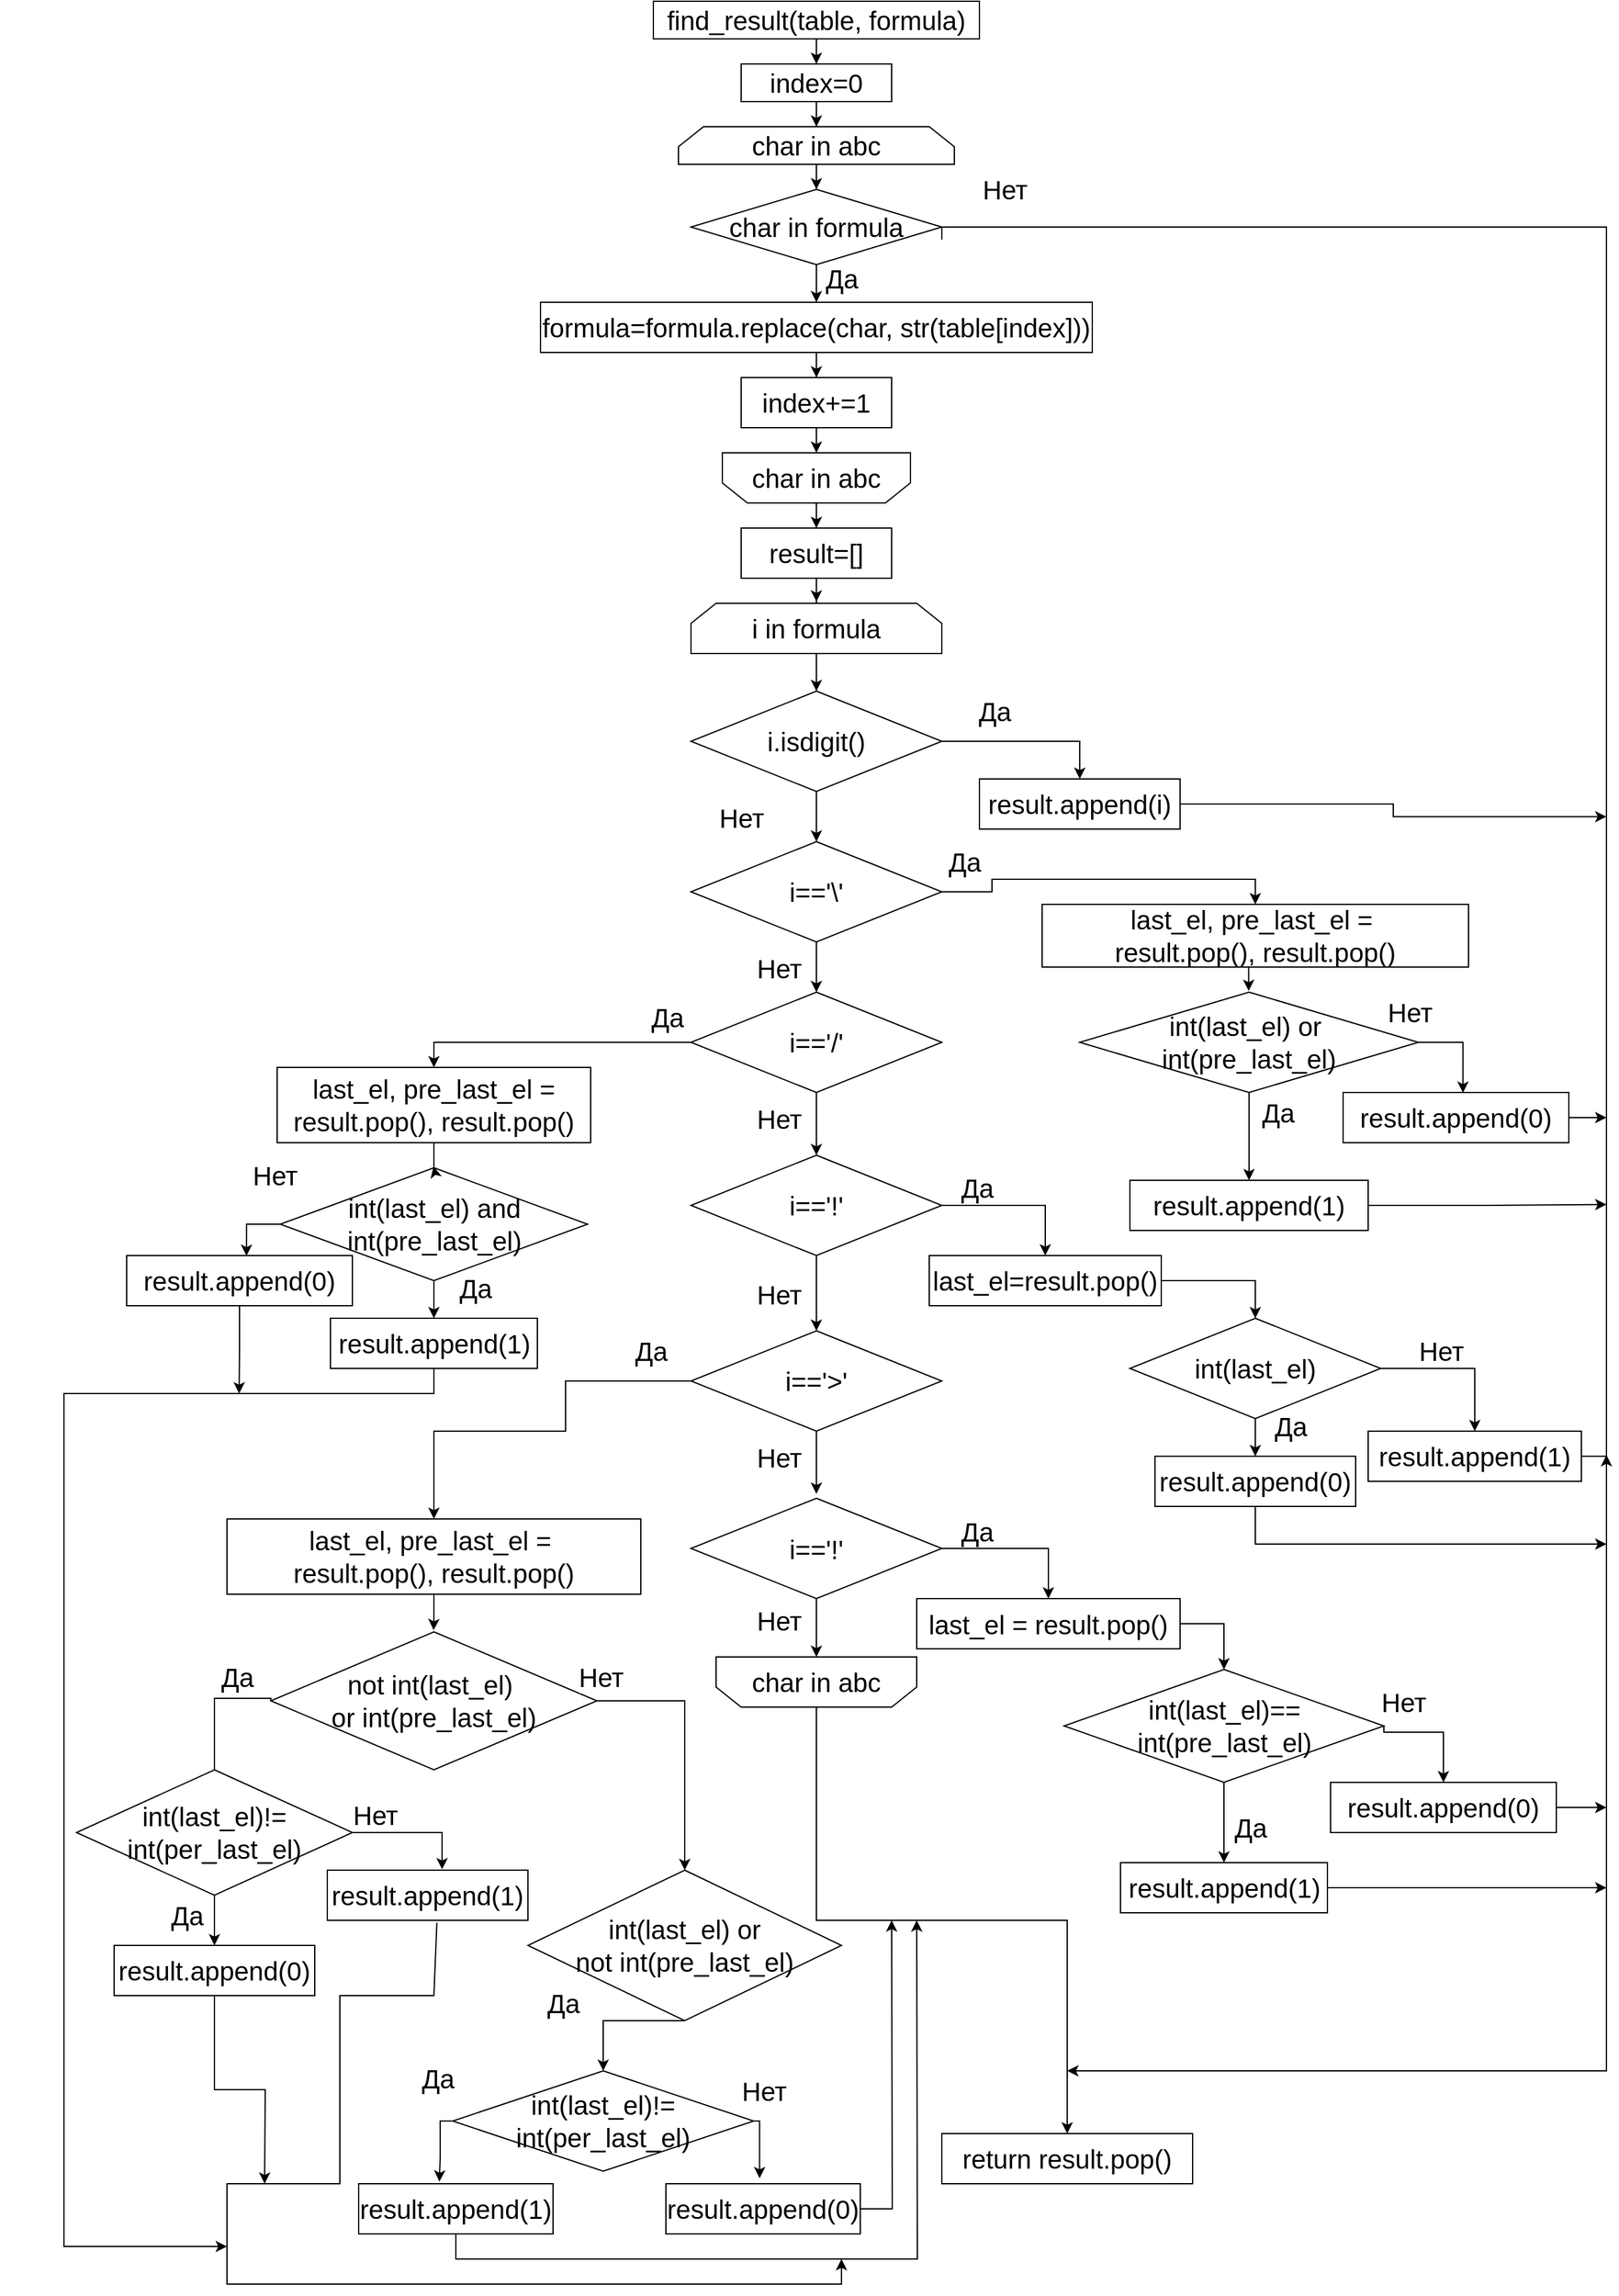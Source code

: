 <mxfile version="24.4.15" type="device">
  <diagram name="Страница — 1" id="IHvz0vg5KtdAqq2xhLmN">
    <mxGraphModel dx="3452" dy="1305" grid="1" gridSize="10" guides="1" tooltips="1" connect="1" arrows="1" fold="1" page="1" pageScale="1" pageWidth="827" pageHeight="1169" math="0" shadow="0">
      <root>
        <mxCell id="0" />
        <mxCell id="1" parent="0" />
        <mxCell id="oVpyAD0XiG42DvS6OzWu-2" style="edgeStyle=orthogonalEdgeStyle;rounded=0;orthogonalLoop=1;jettySize=auto;html=1;fontSize=21;" parent="1" source="oVpyAD0XiG42DvS6OzWu-1" target="oVpyAD0XiG42DvS6OzWu-3" edge="1">
          <mxGeometry relative="1" as="geometry">
            <mxPoint x="420" y="120" as="targetPoint" />
          </mxGeometry>
        </mxCell>
        <mxCell id="oVpyAD0XiG42DvS6OzWu-1" value="&lt;font style=&quot;font-size: 21px;&quot;&gt;find_result(table, formula)&lt;/font&gt;" style="rounded=1;whiteSpace=wrap;html=1;arcSize=0;strokeWidth=1;fontSize=21;" parent="1" vertex="1">
          <mxGeometry x="290" y="90" width="260" height="30" as="geometry" />
        </mxCell>
        <mxCell id="oVpyAD0XiG42DvS6OzWu-5" style="edgeStyle=orthogonalEdgeStyle;rounded=0;orthogonalLoop=1;jettySize=auto;html=1;entryX=0.5;entryY=0;entryDx=0;entryDy=0;fontSize=21;" parent="1" source="oVpyAD0XiG42DvS6OzWu-3" target="oVpyAD0XiG42DvS6OzWu-4" edge="1">
          <mxGeometry relative="1" as="geometry" />
        </mxCell>
        <mxCell id="oVpyAD0XiG42DvS6OzWu-3" value="index=0" style="rounded=0;whiteSpace=wrap;html=1;fontSize=21;" parent="1" vertex="1">
          <mxGeometry x="360" y="140" width="120" height="30" as="geometry" />
        </mxCell>
        <mxCell id="oVpyAD0XiG42DvS6OzWu-7" style="edgeStyle=orthogonalEdgeStyle;rounded=0;orthogonalLoop=1;jettySize=auto;html=1;entryX=0.5;entryY=0;entryDx=0;entryDy=0;fontSize=21;" parent="1" source="oVpyAD0XiG42DvS6OzWu-4" target="oVpyAD0XiG42DvS6OzWu-6" edge="1">
          <mxGeometry relative="1" as="geometry" />
        </mxCell>
        <mxCell id="oVpyAD0XiG42DvS6OzWu-4" value="&lt;font style=&quot;font-size: 21px;&quot;&gt;char in abc&lt;/font&gt;" style="shape=loopLimit;whiteSpace=wrap;html=1;fontFamily=Helvetica;fontSize=21;fontColor=default;labelBackgroundColor=default;" parent="1" vertex="1">
          <mxGeometry x="310" y="190" width="220" height="30" as="geometry" />
        </mxCell>
        <mxCell id="oVpyAD0XiG42DvS6OzWu-8" style="edgeStyle=orthogonalEdgeStyle;rounded=0;orthogonalLoop=1;jettySize=auto;html=1;entryX=0.5;entryY=0;entryDx=0;entryDy=0;fontSize=21;" parent="1" source="oVpyAD0XiG42DvS6OzWu-6" target="oVpyAD0XiG42DvS6OzWu-10" edge="1">
          <mxGeometry relative="1" as="geometry">
            <mxPoint x="420" y="320" as="targetPoint" />
          </mxGeometry>
        </mxCell>
        <mxCell id="oVpyAD0XiG42DvS6OzWu-9" value="&lt;font style=&quot;font-size: 21px;&quot;&gt;Да&lt;/font&gt;" style="edgeLabel;html=1;align=center;verticalAlign=middle;resizable=0;points=[];fontSize=21;" parent="oVpyAD0XiG42DvS6OzWu-8" connectable="0" vertex="1">
          <mxGeometry x="0.062" relative="1" as="geometry">
            <mxPoint x="20" y="-3" as="offset" />
          </mxGeometry>
        </mxCell>
        <mxCell id="_VKDCY9pfrku0LkIndA5-17" value="&lt;font style=&quot;font-size: 21px;&quot;&gt;Нет&lt;/font&gt;" style="edgeLabel;html=1;align=center;verticalAlign=middle;resizable=0;points=[];fontSize=21;" parent="oVpyAD0XiG42DvS6OzWu-8" connectable="0" vertex="1">
          <mxGeometry x="0.062" relative="1" as="geometry">
            <mxPoint x="150" y="-74" as="offset" />
          </mxGeometry>
        </mxCell>
        <mxCell id="_VKDCY9pfrku0LkIndA5-15" style="edgeStyle=orthogonalEdgeStyle;rounded=0;orthogonalLoop=1;jettySize=auto;html=1;exitX=1;exitY=0.5;exitDx=0;exitDy=0;fontSize=21;" parent="1" edge="1">
          <mxGeometry relative="1" as="geometry">
            <mxPoint x="620" y="1740" as="targetPoint" />
            <Array as="points">
              <mxPoint x="520" y="270" />
              <mxPoint x="1050" y="270" />
              <mxPoint x="1050" y="1740" />
            </Array>
            <mxPoint x="520.0" y="280" as="sourcePoint" />
          </mxGeometry>
        </mxCell>
        <mxCell id="oVpyAD0XiG42DvS6OzWu-6" value="char in formula" style="rhombus;whiteSpace=wrap;html=1;fontSize=21;" parent="1" vertex="1">
          <mxGeometry x="320" y="240" width="200" height="60" as="geometry" />
        </mxCell>
        <mxCell id="oVpyAD0XiG42DvS6OzWu-12" style="edgeStyle=orthogonalEdgeStyle;rounded=0;orthogonalLoop=1;jettySize=auto;html=1;entryX=0.5;entryY=0;entryDx=0;entryDy=0;fontSize=21;" parent="1" source="oVpyAD0XiG42DvS6OzWu-10" target="oVpyAD0XiG42DvS6OzWu-11" edge="1">
          <mxGeometry relative="1" as="geometry" />
        </mxCell>
        <mxCell id="oVpyAD0XiG42DvS6OzWu-10" value="formula=formula.replace(char, str(table[index]))" style="rounded=0;whiteSpace=wrap;html=1;fontSize=21;" parent="1" vertex="1">
          <mxGeometry x="200" y="330" width="440" height="40" as="geometry" />
        </mxCell>
        <mxCell id="_VKDCY9pfrku0LkIndA5-1" style="edgeStyle=orthogonalEdgeStyle;rounded=0;orthogonalLoop=1;jettySize=auto;html=1;exitX=0.5;exitY=1;exitDx=0;exitDy=0;entryX=0.5;entryY=1;entryDx=0;entryDy=0;fontSize=21;" parent="1" source="oVpyAD0XiG42DvS6OzWu-11" target="oVpyAD0XiG42DvS6OzWu-14" edge="1">
          <mxGeometry relative="1" as="geometry" />
        </mxCell>
        <mxCell id="oVpyAD0XiG42DvS6OzWu-11" value="index+=1" style="rounded=0;whiteSpace=wrap;html=1;fontSize=21;" parent="1" vertex="1">
          <mxGeometry x="360" y="390" width="120" height="40" as="geometry" />
        </mxCell>
        <mxCell id="oVpyAD0XiG42DvS6OzWu-16" style="edgeStyle=orthogonalEdgeStyle;rounded=0;orthogonalLoop=1;jettySize=auto;html=1;entryX=0.5;entryY=0;entryDx=0;entryDy=0;fontSize=21;" parent="1" source="oVpyAD0XiG42DvS6OzWu-14" target="oVpyAD0XiG42DvS6OzWu-15" edge="1">
          <mxGeometry relative="1" as="geometry" />
        </mxCell>
        <mxCell id="oVpyAD0XiG42DvS6OzWu-14" value="char in abc" style="shape=loopLimit;whiteSpace=wrap;html=1;fontFamily=Helvetica;fontSize=21;fontColor=default;labelBackgroundColor=default;direction=west;" parent="1" vertex="1">
          <mxGeometry x="345" y="450" width="150" height="40" as="geometry" />
        </mxCell>
        <mxCell id="oVpyAD0XiG42DvS6OzWu-15" value="result=[]" style="rounded=0;whiteSpace=wrap;html=1;fontSize=21;" parent="1" vertex="1">
          <mxGeometry x="360" y="510" width="120" height="40" as="geometry" />
        </mxCell>
        <mxCell id="oVpyAD0XiG42DvS6OzWu-21" style="edgeStyle=orthogonalEdgeStyle;rounded=0;orthogonalLoop=1;jettySize=auto;html=1;entryX=0.5;entryY=0;entryDx=0;entryDy=0;fontSize=21;" parent="1" source="oVpyAD0XiG42DvS6OzWu-17" target="oVpyAD0XiG42DvS6OzWu-20" edge="1">
          <mxGeometry relative="1" as="geometry" />
        </mxCell>
        <mxCell id="oVpyAD0XiG42DvS6OzWu-17" value="&lt;font style=&quot;font-size: 21px;&quot;&gt;i in formula&lt;/font&gt;" style="shape=loopLimit;whiteSpace=wrap;html=1;fontFamily=Helvetica;fontSize=21;fontColor=default;labelBackgroundColor=default;" parent="1" vertex="1">
          <mxGeometry x="320" y="570" width="200" height="40" as="geometry" />
        </mxCell>
        <mxCell id="oVpyAD0XiG42DvS6OzWu-19" style="edgeStyle=orthogonalEdgeStyle;rounded=0;orthogonalLoop=1;jettySize=auto;html=1;entryX=0.5;entryY=-0.034;entryDx=0;entryDy=0;entryPerimeter=0;fontSize=21;" parent="1" source="oVpyAD0XiG42DvS6OzWu-15" target="oVpyAD0XiG42DvS6OzWu-17" edge="1">
          <mxGeometry relative="1" as="geometry" />
        </mxCell>
        <mxCell id="oVpyAD0XiG42DvS6OzWu-22" style="edgeStyle=orthogonalEdgeStyle;rounded=0;orthogonalLoop=1;jettySize=auto;html=1;fontSize=21;" parent="1" source="oVpyAD0XiG42DvS6OzWu-20" edge="1">
          <mxGeometry relative="1" as="geometry">
            <mxPoint x="420.0" y="760" as="targetPoint" />
          </mxGeometry>
        </mxCell>
        <mxCell id="_VKDCY9pfrku0LkIndA5-2" value="Нет" style="edgeLabel;html=1;align=center;verticalAlign=middle;resizable=0;points=[];fontSize=21;" parent="oVpyAD0XiG42DvS6OzWu-22" vertex="1" connectable="0">
          <mxGeometry x="-0.54" y="-6" relative="1" as="geometry">
            <mxPoint x="-54" y="11" as="offset" />
          </mxGeometry>
        </mxCell>
        <mxCell id="_VKDCY9pfrku0LkIndA5-3" value="Нет" style="edgeLabel;html=1;align=center;verticalAlign=middle;resizable=0;points=[];fontSize=21;" parent="oVpyAD0XiG42DvS6OzWu-22" vertex="1" connectable="0">
          <mxGeometry x="-0.54" y="-6" relative="1" as="geometry">
            <mxPoint x="-24" y="131" as="offset" />
          </mxGeometry>
        </mxCell>
        <mxCell id="_VKDCY9pfrku0LkIndA5-4" value="Нет" style="edgeLabel;html=1;align=center;verticalAlign=middle;resizable=0;points=[];fontSize=21;" parent="oVpyAD0XiG42DvS6OzWu-22" vertex="1" connectable="0">
          <mxGeometry x="-0.54" y="-6" relative="1" as="geometry">
            <mxPoint x="-24" y="251" as="offset" />
          </mxGeometry>
        </mxCell>
        <mxCell id="_VKDCY9pfrku0LkIndA5-6" value="Нет" style="edgeLabel;html=1;align=center;verticalAlign=middle;resizable=0;points=[];fontSize=21;" parent="oVpyAD0XiG42DvS6OzWu-22" vertex="1" connectable="0">
          <mxGeometry x="-0.54" y="-6" relative="1" as="geometry">
            <mxPoint x="-24" y="391" as="offset" />
          </mxGeometry>
        </mxCell>
        <mxCell id="_VKDCY9pfrku0LkIndA5-7" value="Нет" style="edgeLabel;html=1;align=center;verticalAlign=middle;resizable=0;points=[];fontSize=21;" parent="oVpyAD0XiG42DvS6OzWu-22" vertex="1" connectable="0">
          <mxGeometry x="-0.54" y="-6" relative="1" as="geometry">
            <mxPoint x="-24" y="521" as="offset" />
          </mxGeometry>
        </mxCell>
        <mxCell id="_VKDCY9pfrku0LkIndA5-8" value="Нет" style="edgeLabel;html=1;align=center;verticalAlign=middle;resizable=0;points=[];fontSize=21;" parent="oVpyAD0XiG42DvS6OzWu-22" vertex="1" connectable="0">
          <mxGeometry x="-0.54" y="-6" relative="1" as="geometry">
            <mxPoint x="-24" y="651" as="offset" />
          </mxGeometry>
        </mxCell>
        <mxCell id="oVpyAD0XiG42DvS6OzWu-24" style="edgeStyle=orthogonalEdgeStyle;rounded=0;orthogonalLoop=1;jettySize=auto;html=1;entryX=0.5;entryY=0;entryDx=0;entryDy=0;fontSize=21;" parent="1" source="oVpyAD0XiG42DvS6OzWu-20" target="oVpyAD0XiG42DvS6OzWu-23" edge="1">
          <mxGeometry relative="1" as="geometry" />
        </mxCell>
        <mxCell id="oVpyAD0XiG42DvS6OzWu-20" value="i.isdigit()" style="rhombus;whiteSpace=wrap;html=1;fontSize=21;" parent="1" vertex="1">
          <mxGeometry x="320" y="640" width="200" height="80" as="geometry" />
        </mxCell>
        <mxCell id="_VKDCY9pfrku0LkIndA5-18" style="edgeStyle=orthogonalEdgeStyle;rounded=0;orthogonalLoop=1;jettySize=auto;html=1;exitX=1;exitY=0.5;exitDx=0;exitDy=0;fontSize=21;" parent="1" source="oVpyAD0XiG42DvS6OzWu-23" edge="1">
          <mxGeometry relative="1" as="geometry">
            <mxPoint x="1050" y="740.077" as="targetPoint" />
            <Array as="points">
              <mxPoint x="880" y="730" />
              <mxPoint x="880" y="740" />
            </Array>
          </mxGeometry>
        </mxCell>
        <mxCell id="oVpyAD0XiG42DvS6OzWu-23" value="result.append(i)" style="rounded=0;whiteSpace=wrap;html=1;fontSize=21;" parent="1" vertex="1">
          <mxGeometry x="550" y="710" width="160" height="40" as="geometry" />
        </mxCell>
        <mxCell id="oVpyAD0XiG42DvS6OzWu-25" value="&lt;font style=&quot;font-size: 21px;&quot;&gt;Да&lt;/font&gt;" style="edgeLabel;html=1;align=center;verticalAlign=middle;resizable=0;points=[];fontSize=21;" parent="1" connectable="0" vertex="1">
          <mxGeometry x="413.997" y="280.005" as="geometry">
            <mxPoint x="148" y="376" as="offset" />
          </mxGeometry>
        </mxCell>
        <mxCell id="oVpyAD0XiG42DvS6OzWu-29" style="edgeStyle=orthogonalEdgeStyle;rounded=0;orthogonalLoop=1;jettySize=auto;html=1;exitX=1;exitY=0.5;exitDx=0;exitDy=0;entryX=0.5;entryY=0;entryDx=0;entryDy=0;fontSize=21;" parent="1" source="oVpyAD0XiG42DvS6OzWu-27" target="oVpyAD0XiG42DvS6OzWu-28" edge="1">
          <mxGeometry relative="1" as="geometry" />
        </mxCell>
        <mxCell id="oVpyAD0XiG42DvS6OzWu-51" style="edgeStyle=orthogonalEdgeStyle;rounded=0;orthogonalLoop=1;jettySize=auto;html=1;entryX=0.5;entryY=0;entryDx=0;entryDy=0;fontSize=21;" parent="1" source="oVpyAD0XiG42DvS6OzWu-27" target="oVpyAD0XiG42DvS6OzWu-41" edge="1">
          <mxGeometry relative="1" as="geometry" />
        </mxCell>
        <mxCell id="oVpyAD0XiG42DvS6OzWu-27" value="i==&#39;\\&#39;" style="rhombus;whiteSpace=wrap;html=1;fontSize=21;" parent="1" vertex="1">
          <mxGeometry x="320" y="760" width="200" height="80" as="geometry" />
        </mxCell>
        <mxCell id="oVpyAD0XiG42DvS6OzWu-28" value="last_el, pre_last_el =&amp;nbsp;&lt;div&gt;result.pop(), result.pop()&lt;/div&gt;" style="rounded=0;whiteSpace=wrap;html=1;fontSize=21;" parent="1" vertex="1">
          <mxGeometry x="600" y="810" width="340" height="50" as="geometry" />
        </mxCell>
        <mxCell id="oVpyAD0XiG42DvS6OzWu-31" value="&lt;font style=&quot;font-size: 21px;&quot;&gt;Да&lt;/font&gt;" style="edgeLabel;html=1;align=center;verticalAlign=middle;resizable=0;points=[];fontSize=21;" parent="1" connectable="0" vertex="1">
          <mxGeometry x="389.997" y="400.005" as="geometry">
            <mxPoint x="148" y="376" as="offset" />
          </mxGeometry>
        </mxCell>
        <mxCell id="oVpyAD0XiG42DvS6OzWu-36" style="edgeStyle=orthogonalEdgeStyle;rounded=0;orthogonalLoop=1;jettySize=auto;html=1;entryX=0.5;entryY=0;entryDx=0;entryDy=0;exitX=0.5;exitY=1;exitDx=0;exitDy=0;fontSize=21;" parent="1" source="oVpyAD0XiG42DvS6OzWu-32" target="oVpyAD0XiG42DvS6OzWu-35" edge="1">
          <mxGeometry relative="1" as="geometry" />
        </mxCell>
        <mxCell id="oVpyAD0XiG42DvS6OzWu-32" value="int(last_el) or&amp;nbsp;&lt;div&gt;int(pre_last_el)&lt;/div&gt;" style="rhombus;whiteSpace=wrap;html=1;fontSize=21;" parent="1" vertex="1">
          <mxGeometry x="630" y="880" width="270" height="80" as="geometry" />
        </mxCell>
        <mxCell id="oVpyAD0XiG42DvS6OzWu-33" style="edgeStyle=orthogonalEdgeStyle;rounded=0;orthogonalLoop=1;jettySize=auto;html=1;entryX=0.499;entryY=-0.012;entryDx=0;entryDy=0;entryPerimeter=0;fontSize=21;" parent="1" source="oVpyAD0XiG42DvS6OzWu-28" target="oVpyAD0XiG42DvS6OzWu-32" edge="1">
          <mxGeometry relative="1" as="geometry">
            <Array as="points">
              <mxPoint x="765" y="870" />
            </Array>
          </mxGeometry>
        </mxCell>
        <mxCell id="_VKDCY9pfrku0LkIndA5-20" style="edgeStyle=orthogonalEdgeStyle;rounded=0;orthogonalLoop=1;jettySize=auto;html=1;exitX=1;exitY=0.5;exitDx=0;exitDy=0;fontSize=21;" parent="1" source="oVpyAD0XiG42DvS6OzWu-34" edge="1">
          <mxGeometry relative="1" as="geometry">
            <mxPoint x="1050" y="980.077" as="targetPoint" />
          </mxGeometry>
        </mxCell>
        <mxCell id="oVpyAD0XiG42DvS6OzWu-34" value="result.append(0)" style="rounded=0;whiteSpace=wrap;html=1;fontSize=21;" parent="1" vertex="1">
          <mxGeometry x="840" y="960" width="180" height="40" as="geometry" />
        </mxCell>
        <mxCell id="_VKDCY9pfrku0LkIndA5-19" style="edgeStyle=orthogonalEdgeStyle;rounded=0;orthogonalLoop=1;jettySize=auto;html=1;exitX=1;exitY=0.5;exitDx=0;exitDy=0;fontSize=21;" parent="1" source="oVpyAD0XiG42DvS6OzWu-35" edge="1">
          <mxGeometry relative="1" as="geometry">
            <mxPoint x="1050" y="1049.308" as="targetPoint" />
          </mxGeometry>
        </mxCell>
        <mxCell id="oVpyAD0XiG42DvS6OzWu-35" value="result.append(1)" style="rounded=0;whiteSpace=wrap;html=1;fontSize=21;" parent="1" vertex="1">
          <mxGeometry x="670" y="1030" width="190" height="40" as="geometry" />
        </mxCell>
        <mxCell id="oVpyAD0XiG42DvS6OzWu-37" style="edgeStyle=orthogonalEdgeStyle;rounded=0;orthogonalLoop=1;jettySize=auto;html=1;entryX=0.531;entryY=0.007;entryDx=0;entryDy=0;entryPerimeter=0;fontSize=21;exitX=1;exitY=0.5;exitDx=0;exitDy=0;" parent="1" source="oVpyAD0XiG42DvS6OzWu-32" target="oVpyAD0XiG42DvS6OzWu-34" edge="1">
          <mxGeometry relative="1" as="geometry" />
        </mxCell>
        <mxCell id="oVpyAD0XiG42DvS6OzWu-38" value="&lt;font style=&quot;font-size: 21px;&quot;&gt;Да&lt;/font&gt;" style="edgeLabel;html=1;align=center;verticalAlign=middle;resizable=0;points=[];fontSize=21;" parent="1" connectable="0" vertex="1">
          <mxGeometry x="639.997" y="600.005" as="geometry">
            <mxPoint x="148" y="376" as="offset" />
          </mxGeometry>
        </mxCell>
        <mxCell id="oVpyAD0XiG42DvS6OzWu-39" value="&lt;span style=&quot;font-size: 21px;&quot;&gt;Нет&lt;/span&gt;" style="edgeLabel;html=1;align=center;verticalAlign=middle;resizable=0;points=[];fontSize=21;" parent="1" connectable="0" vertex="1">
          <mxGeometry x="744.997" y="520.005" as="geometry">
            <mxPoint x="148" y="376" as="offset" />
          </mxGeometry>
        </mxCell>
        <mxCell id="oVpyAD0XiG42DvS6OzWu-40" style="edgeStyle=orthogonalEdgeStyle;rounded=0;orthogonalLoop=1;jettySize=auto;html=1;exitX=0;exitY=0.5;exitDx=0;exitDy=0;entryX=0.5;entryY=0;entryDx=0;entryDy=0;fontSize=21;" parent="1" source="oVpyAD0XiG42DvS6OzWu-41" target="oVpyAD0XiG42DvS6OzWu-42" edge="1">
          <mxGeometry relative="1" as="geometry">
            <Array as="points">
              <mxPoint x="115" y="920" />
            </Array>
          </mxGeometry>
        </mxCell>
        <mxCell id="_VKDCY9pfrku0LkIndA5-5" value="Да" style="edgeLabel;html=1;align=center;verticalAlign=middle;resizable=0;points=[];fontSize=21;" parent="oVpyAD0XiG42DvS6OzWu-40" vertex="1" connectable="0">
          <mxGeometry x="0.042" y="-6" relative="1" as="geometry">
            <mxPoint x="98" y="-14" as="offset" />
          </mxGeometry>
        </mxCell>
        <mxCell id="oVpyAD0XiG42DvS6OzWu-74" style="edgeStyle=orthogonalEdgeStyle;rounded=0;orthogonalLoop=1;jettySize=auto;html=1;entryX=0.5;entryY=0;entryDx=0;entryDy=0;fontSize=21;" parent="1" source="oVpyAD0XiG42DvS6OzWu-41" target="oVpyAD0XiG42DvS6OzWu-65" edge="1">
          <mxGeometry relative="1" as="geometry" />
        </mxCell>
        <mxCell id="oVpyAD0XiG42DvS6OzWu-41" value="i==&#39;/&#39;" style="rhombus;whiteSpace=wrap;html=1;fontSize=21;" parent="1" vertex="1">
          <mxGeometry x="320" y="880" width="200" height="80" as="geometry" />
        </mxCell>
        <mxCell id="oVpyAD0XiG42DvS6OzWu-42" value="last_el, pre_last_el = result.pop(), result.pop()" style="rounded=0;whiteSpace=wrap;html=1;fontSize=21;" parent="1" vertex="1">
          <mxGeometry x="-10" y="940" width="250" height="60" as="geometry" />
        </mxCell>
        <mxCell id="oVpyAD0XiG42DvS6OzWu-44" style="edgeStyle=orthogonalEdgeStyle;rounded=0;orthogonalLoop=1;jettySize=auto;html=1;entryX=0.5;entryY=0;entryDx=0;entryDy=0;exitX=0.5;exitY=1;exitDx=0;exitDy=0;fontSize=21;" parent="1" source="oVpyAD0XiG42DvS6OzWu-45" target="oVpyAD0XiG42DvS6OzWu-48" edge="1">
          <mxGeometry relative="1" as="geometry" />
        </mxCell>
        <mxCell id="oVpyAD0XiG42DvS6OzWu-45" value="int(last_el) and int(pre_last_el)" style="rhombus;whiteSpace=wrap;html=1;fontSize=21;" parent="1" vertex="1">
          <mxGeometry x="-7.5" y="1020" width="245" height="90" as="geometry" />
        </mxCell>
        <mxCell id="oVpyAD0XiG42DvS6OzWu-46" style="edgeStyle=orthogonalEdgeStyle;rounded=0;orthogonalLoop=1;jettySize=auto;html=1;entryX=0.499;entryY=-0.012;entryDx=0;entryDy=0;entryPerimeter=0;fontSize=21;" parent="1" source="oVpyAD0XiG42DvS6OzWu-42" target="oVpyAD0XiG42DvS6OzWu-45" edge="1">
          <mxGeometry relative="1" as="geometry" />
        </mxCell>
        <mxCell id="_VKDCY9pfrku0LkIndA5-34" style="edgeStyle=orthogonalEdgeStyle;rounded=0;orthogonalLoop=1;jettySize=auto;html=1;exitX=0.5;exitY=1;exitDx=0;exitDy=0;fontSize=21;" parent="1" source="oVpyAD0XiG42DvS6OzWu-47" edge="1">
          <mxGeometry relative="1" as="geometry">
            <mxPoint x="-40.333" y="1200" as="targetPoint" />
          </mxGeometry>
        </mxCell>
        <mxCell id="oVpyAD0XiG42DvS6OzWu-47" value="result.append(0)" style="rounded=0;whiteSpace=wrap;html=1;fontSize=21;" parent="1" vertex="1">
          <mxGeometry x="-130" y="1090" width="180" height="40" as="geometry" />
        </mxCell>
        <mxCell id="oVpyAD0XiG42DvS6OzWu-48" value="result.append(1)" style="rounded=0;whiteSpace=wrap;html=1;fontSize=21;" parent="1" vertex="1">
          <mxGeometry x="32.5" y="1140" width="165" height="40" as="geometry" />
        </mxCell>
        <mxCell id="oVpyAD0XiG42DvS6OzWu-49" style="edgeStyle=orthogonalEdgeStyle;rounded=0;orthogonalLoop=1;jettySize=auto;html=1;entryX=0.531;entryY=0.007;entryDx=0;entryDy=0;entryPerimeter=0;exitX=0;exitY=0.5;exitDx=0;exitDy=0;fontSize=21;" parent="1" source="oVpyAD0XiG42DvS6OzWu-45" target="oVpyAD0XiG42DvS6OzWu-47" edge="1">
          <mxGeometry relative="1" as="geometry" />
        </mxCell>
        <mxCell id="oVpyAD0XiG42DvS6OzWu-50" value="&lt;span style=&quot;font-size: 21px;&quot;&gt;Нет&lt;/span&gt;" style="edgeLabel;html=1;align=center;verticalAlign=middle;resizable=0;points=[];fontSize=21;" parent="1" connectable="0" vertex="1">
          <mxGeometry x="-160.003" y="650.005" as="geometry">
            <mxPoint x="148" y="376" as="offset" />
          </mxGeometry>
        </mxCell>
        <mxCell id="oVpyAD0XiG42DvS6OzWu-52" value="&lt;font style=&quot;font-size: 21px;&quot;&gt;Да&lt;/font&gt;" style="edgeLabel;html=1;align=center;verticalAlign=middle;resizable=0;points=[];fontSize=21;" parent="1" connectable="0" vertex="1">
          <mxGeometry x="-0.003" y="740.005" as="geometry">
            <mxPoint x="148" y="376" as="offset" />
          </mxGeometry>
        </mxCell>
        <mxCell id="oVpyAD0XiG42DvS6OzWu-64" style="edgeStyle=orthogonalEdgeStyle;rounded=0;orthogonalLoop=1;jettySize=auto;html=1;exitX=1;exitY=0.5;exitDx=0;exitDy=0;entryX=0.5;entryY=0;entryDx=0;entryDy=0;fontSize=21;" parent="1" source="oVpyAD0XiG42DvS6OzWu-65" target="oVpyAD0XiG42DvS6OzWu-66" edge="1">
          <mxGeometry relative="1" as="geometry" />
        </mxCell>
        <mxCell id="oVpyAD0XiG42DvS6OzWu-89" style="edgeStyle=orthogonalEdgeStyle;rounded=0;orthogonalLoop=1;jettySize=auto;html=1;entryX=0.5;entryY=0;entryDx=0;entryDy=0;fontSize=21;" parent="1" source="oVpyAD0XiG42DvS6OzWu-65" target="oVpyAD0XiG42DvS6OzWu-79" edge="1">
          <mxGeometry relative="1" as="geometry" />
        </mxCell>
        <mxCell id="oVpyAD0XiG42DvS6OzWu-65" value="i==&#39;!&#39;" style="rhombus;whiteSpace=wrap;html=1;fontSize=21;" parent="1" vertex="1">
          <mxGeometry x="320" y="1010" width="200" height="80" as="geometry" />
        </mxCell>
        <mxCell id="oVpyAD0XiG42DvS6OzWu-75" style="edgeStyle=orthogonalEdgeStyle;rounded=0;orthogonalLoop=1;jettySize=auto;html=1;entryX=0.5;entryY=0;entryDx=0;entryDy=0;exitX=1;exitY=0.5;exitDx=0;exitDy=0;fontSize=21;" parent="1" source="oVpyAD0XiG42DvS6OzWu-66" target="oVpyAD0XiG42DvS6OzWu-68" edge="1">
          <mxGeometry relative="1" as="geometry">
            <Array as="points">
              <mxPoint x="770" y="1110" />
            </Array>
          </mxGeometry>
        </mxCell>
        <mxCell id="oVpyAD0XiG42DvS6OzWu-66" value="last_el=result.pop()" style="rounded=0;whiteSpace=wrap;html=1;fontSize=21;" parent="1" vertex="1">
          <mxGeometry x="510" y="1090" width="185" height="40" as="geometry" />
        </mxCell>
        <mxCell id="oVpyAD0XiG42DvS6OzWu-67" value="&lt;font style=&quot;font-size: 21px;&quot;&gt;Да&lt;/font&gt;" style="edgeLabel;html=1;align=center;verticalAlign=middle;resizable=0;points=[];fontSize=21;" parent="1" connectable="0" vertex="1">
          <mxGeometry x="399.997" y="660.005" as="geometry">
            <mxPoint x="148" y="376" as="offset" />
          </mxGeometry>
        </mxCell>
        <mxCell id="_VKDCY9pfrku0LkIndA5-9" style="edgeStyle=orthogonalEdgeStyle;rounded=0;orthogonalLoop=1;jettySize=auto;html=1;exitX=1;exitY=0.5;exitDx=0;exitDy=0;entryX=0.5;entryY=0;entryDx=0;entryDy=0;fontSize=21;" parent="1" source="oVpyAD0XiG42DvS6OzWu-68" target="oVpyAD0XiG42DvS6OzWu-69" edge="1">
          <mxGeometry relative="1" as="geometry" />
        </mxCell>
        <mxCell id="oVpyAD0XiG42DvS6OzWu-68" value="int(last_el)" style="rhombus;whiteSpace=wrap;html=1;fontSize=21;" parent="1" vertex="1">
          <mxGeometry x="670" y="1140" width="200" height="80" as="geometry" />
        </mxCell>
        <mxCell id="_VKDCY9pfrku0LkIndA5-21" style="edgeStyle=orthogonalEdgeStyle;rounded=0;orthogonalLoop=1;jettySize=auto;html=1;exitX=1;exitY=0.5;exitDx=0;exitDy=0;fontSize=21;" parent="1" source="oVpyAD0XiG42DvS6OzWu-69" edge="1">
          <mxGeometry relative="1" as="geometry">
            <mxPoint x="1050" y="1249" as="targetPoint" />
          </mxGeometry>
        </mxCell>
        <mxCell id="oVpyAD0XiG42DvS6OzWu-69" value="result.append(1)" style="rounded=0;whiteSpace=wrap;html=1;fontSize=21;" parent="1" vertex="1">
          <mxGeometry x="860" y="1230" width="170" height="40" as="geometry" />
        </mxCell>
        <mxCell id="oVpyAD0XiG42DvS6OzWu-70" value="result.append(0)" style="rounded=0;whiteSpace=wrap;html=1;fontSize=21;" parent="1" vertex="1">
          <mxGeometry x="690" y="1250" width="160" height="40" as="geometry" />
        </mxCell>
        <mxCell id="oVpyAD0XiG42DvS6OzWu-72" value="&lt;font style=&quot;font-size: 21px;&quot;&gt;Да&lt;/font&gt;" style="edgeLabel;html=1;align=center;verticalAlign=middle;resizable=0;points=[];fontSize=21;" parent="1" connectable="0" vertex="1">
          <mxGeometry x="649.997" y="850.005" as="geometry">
            <mxPoint x="148" y="376" as="offset" />
          </mxGeometry>
        </mxCell>
        <mxCell id="oVpyAD0XiG42DvS6OzWu-73" value="&lt;span style=&quot;font-size: 21px;&quot;&gt;Нет&lt;/span&gt;" style="edgeLabel;html=1;align=center;verticalAlign=middle;resizable=0;points=[];fontSize=21;" parent="1" connectable="0" vertex="1">
          <mxGeometry x="769.997" y="790.005" as="geometry">
            <mxPoint x="148" y="376" as="offset" />
          </mxGeometry>
        </mxCell>
        <mxCell id="oVpyAD0XiG42DvS6OzWu-76" style="edgeStyle=orthogonalEdgeStyle;rounded=0;orthogonalLoop=1;jettySize=auto;html=1;entryX=0.5;entryY=0;entryDx=0;entryDy=0;fontSize=21;" parent="1" source="oVpyAD0XiG42DvS6OzWu-68" target="oVpyAD0XiG42DvS6OzWu-70" edge="1">
          <mxGeometry relative="1" as="geometry">
            <Array as="points" />
          </mxGeometry>
        </mxCell>
        <mxCell id="oVpyAD0XiG42DvS6OzWu-77" style="edgeStyle=orthogonalEdgeStyle;rounded=0;orthogonalLoop=1;jettySize=auto;html=1;exitX=0.5;exitY=1;exitDx=0;exitDy=0;fontSize=21;" parent="1" source="oVpyAD0XiG42DvS6OzWu-66" target="oVpyAD0XiG42DvS6OzWu-66" edge="1">
          <mxGeometry relative="1" as="geometry" />
        </mxCell>
        <mxCell id="oVpyAD0XiG42DvS6OzWu-78" style="edgeStyle=orthogonalEdgeStyle;rounded=0;orthogonalLoop=1;jettySize=auto;html=1;exitX=0;exitY=0.5;exitDx=0;exitDy=0;entryX=0.5;entryY=0;entryDx=0;entryDy=0;fontSize=21;" parent="1" source="oVpyAD0XiG42DvS6OzWu-79" target="oVpyAD0XiG42DvS6OzWu-80" edge="1">
          <mxGeometry relative="1" as="geometry">
            <Array as="points">
              <mxPoint x="220" y="1190" />
              <mxPoint x="220" y="1230" />
              <mxPoint x="115" y="1230" />
            </Array>
          </mxGeometry>
        </mxCell>
        <mxCell id="oVpyAD0XiG42DvS6OzWu-119" style="edgeStyle=orthogonalEdgeStyle;rounded=0;orthogonalLoop=1;jettySize=auto;html=1;fontSize=21;" parent="1" source="oVpyAD0XiG42DvS6OzWu-79" edge="1">
          <mxGeometry relative="1" as="geometry">
            <mxPoint x="420" y="1280" as="targetPoint" />
          </mxGeometry>
        </mxCell>
        <mxCell id="oVpyAD0XiG42DvS6OzWu-79" value="i==&#39;&amp;gt;&#39;" style="rhombus;whiteSpace=wrap;html=1;fontSize=21;" parent="1" vertex="1">
          <mxGeometry x="320" y="1150" width="200" height="80" as="geometry" />
        </mxCell>
        <mxCell id="oVpyAD0XiG42DvS6OzWu-80" value="last_el, pre_last_el =&amp;nbsp;&lt;div style=&quot;font-size: 21px;&quot;&gt;result.pop(), result.pop()&lt;/div&gt;" style="rounded=0;whiteSpace=wrap;html=1;fontSize=21;" parent="1" vertex="1">
          <mxGeometry x="-50" y="1300" width="330" height="60" as="geometry" />
        </mxCell>
        <mxCell id="oVpyAD0XiG42DvS6OzWu-81" value="&lt;font style=&quot;font-size: 21px;&quot;&gt;Да&lt;/font&gt;" style="edgeLabel;html=1;align=center;verticalAlign=middle;resizable=0;points=[];fontSize=21;" parent="1" connectable="0" vertex="1">
          <mxGeometry x="139.997" y="790.005" as="geometry">
            <mxPoint x="148" y="376" as="offset" />
          </mxGeometry>
        </mxCell>
        <mxCell id="oVpyAD0XiG42DvS6OzWu-82" style="edgeStyle=orthogonalEdgeStyle;rounded=0;orthogonalLoop=1;jettySize=auto;html=1;entryX=0.5;entryY=0;entryDx=0;entryDy=0;exitX=0;exitY=0.5;exitDx=0;exitDy=0;fontSize=21;" parent="1" source="oVpyAD0XiG42DvS6OzWu-83" edge="1">
          <mxGeometry relative="1" as="geometry">
            <mxPoint x="-60.0" y="1520" as="targetPoint" />
            <Array as="points">
              <mxPoint x="-60" y="1443" />
            </Array>
          </mxGeometry>
        </mxCell>
        <mxCell id="_VKDCY9pfrku0LkIndA5-10" style="edgeStyle=orthogonalEdgeStyle;rounded=0;orthogonalLoop=1;jettySize=auto;html=1;exitX=1;exitY=0.5;exitDx=0;exitDy=0;entryX=0.5;entryY=0;entryDx=0;entryDy=0;fontSize=21;" parent="1" source="oVpyAD0XiG42DvS6OzWu-83" target="oVpyAD0XiG42DvS6OzWu-100" edge="1">
          <mxGeometry relative="1" as="geometry" />
        </mxCell>
        <mxCell id="oVpyAD0XiG42DvS6OzWu-83" value="not int(last_el)&amp;nbsp;&lt;div style=&quot;font-size: 21px;&quot;&gt;or int(pre_last_el)&lt;/div&gt;" style="rhombus;whiteSpace=wrap;html=1;fontSize=21;" parent="1" vertex="1">
          <mxGeometry x="-15" y="1390" width="260" height="110" as="geometry" />
        </mxCell>
        <mxCell id="oVpyAD0XiG42DvS6OzWu-84" style="edgeStyle=orthogonalEdgeStyle;rounded=0;orthogonalLoop=1;jettySize=auto;html=1;entryX=0.499;entryY=-0.012;entryDx=0;entryDy=0;entryPerimeter=0;fontSize=21;" parent="1" source="oVpyAD0XiG42DvS6OzWu-80" target="oVpyAD0XiG42DvS6OzWu-83" edge="1">
          <mxGeometry relative="1" as="geometry" />
        </mxCell>
        <mxCell id="oVpyAD0XiG42DvS6OzWu-88" value="&lt;font style=&quot;font-size: 21px;&quot;&gt;Да&lt;/font&gt;" style="edgeLabel;html=1;align=center;verticalAlign=middle;resizable=0;points=[];fontSize=21;" parent="1" connectable="0" vertex="1">
          <mxGeometry x="-190.003" y="1050.005" as="geometry">
            <mxPoint x="148" y="376" as="offset" />
          </mxGeometry>
        </mxCell>
        <mxCell id="oVpyAD0XiG42DvS6OzWu-91" value="&lt;span style=&quot;font-size: 21px;&quot;&gt;Нет&lt;/span&gt;" style="edgeLabel;html=1;align=center;verticalAlign=middle;resizable=0;points=[];fontSize=21;" parent="1" connectable="0" vertex="1">
          <mxGeometry x="99.997" y="1050.005" as="geometry">
            <mxPoint x="148" y="376" as="offset" />
          </mxGeometry>
        </mxCell>
        <mxCell id="_VKDCY9pfrku0LkIndA5-11" style="edgeStyle=orthogonalEdgeStyle;rounded=0;orthogonalLoop=1;jettySize=auto;html=1;exitX=0.5;exitY=1;exitDx=0;exitDy=0;entryX=0.5;entryY=0;entryDx=0;entryDy=0;fontSize=21;" parent="1" source="oVpyAD0XiG42DvS6OzWu-92" target="oVpyAD0XiG42DvS6OzWu-94" edge="1">
          <mxGeometry relative="1" as="geometry" />
        </mxCell>
        <mxCell id="oVpyAD0XiG42DvS6OzWu-92" value="int(last_el)&lt;span style=&quot;background-color: initial;&quot;&gt;!=&lt;/span&gt;&lt;div&gt;&lt;span style=&quot;background-color: initial;&quot;&gt;int(per_last_el)&lt;/span&gt;&lt;/div&gt;" style="rhombus;whiteSpace=wrap;html=1;fontSize=21;" parent="1" vertex="1">
          <mxGeometry x="-170" y="1500" width="220" height="100" as="geometry" />
        </mxCell>
        <mxCell id="_VKDCY9pfrku0LkIndA5-32" style="edgeStyle=orthogonalEdgeStyle;rounded=0;orthogonalLoop=1;jettySize=auto;html=1;exitX=0.5;exitY=1;exitDx=0;exitDy=0;fontSize=21;" parent="1" source="oVpyAD0XiG42DvS6OzWu-94" edge="1">
          <mxGeometry relative="1" as="geometry">
            <mxPoint x="-20" y="1830" as="targetPoint" />
          </mxGeometry>
        </mxCell>
        <mxCell id="oVpyAD0XiG42DvS6OzWu-94" value="result.append(0)" style="rounded=0;whiteSpace=wrap;html=1;fontSize=21;" parent="1" vertex="1">
          <mxGeometry x="-140" y="1640" width="160" height="40" as="geometry" />
        </mxCell>
        <mxCell id="oVpyAD0XiG42DvS6OzWu-95" value="result.append(1)" style="rounded=0;whiteSpace=wrap;html=1;fontSize=21;" parent="1" vertex="1">
          <mxGeometry x="30" y="1580" width="160" height="40" as="geometry" />
        </mxCell>
        <mxCell id="oVpyAD0XiG42DvS6OzWu-97" style="edgeStyle=orthogonalEdgeStyle;rounded=0;orthogonalLoop=1;jettySize=auto;html=1;exitX=1;exitY=0.5;exitDx=0;exitDy=0;entryX=0.572;entryY=-0.017;entryDx=0;entryDy=0;entryPerimeter=0;fontSize=21;" parent="1" source="oVpyAD0XiG42DvS6OzWu-92" target="oVpyAD0XiG42DvS6OzWu-95" edge="1">
          <mxGeometry relative="1" as="geometry" />
        </mxCell>
        <mxCell id="oVpyAD0XiG42DvS6OzWu-98" value="&lt;font style=&quot;font-size: 21px;&quot;&gt;Да&lt;/font&gt;" style="edgeLabel;html=1;align=center;verticalAlign=middle;resizable=0;points=[];fontSize=21;" parent="1" connectable="0" vertex="1">
          <mxGeometry x="-230.003" y="1240.005" as="geometry">
            <mxPoint x="148" y="376" as="offset" />
          </mxGeometry>
        </mxCell>
        <mxCell id="oVpyAD0XiG42DvS6OzWu-99" value="&lt;span style=&quot;font-size: 21px;&quot;&gt;Нет&lt;/span&gt;" style="edgeLabel;html=1;align=center;verticalAlign=middle;resizable=0;points=[];fontSize=21;" parent="1" connectable="0" vertex="1">
          <mxGeometry x="-80.003" y="1160.005" as="geometry">
            <mxPoint x="148" y="376" as="offset" />
          </mxGeometry>
        </mxCell>
        <mxCell id="oVpyAD0XiG42DvS6OzWu-106" style="edgeStyle=orthogonalEdgeStyle;rounded=0;orthogonalLoop=1;jettySize=auto;html=1;entryX=0.5;entryY=0;entryDx=0;entryDy=0;fontSize=21;exitX=0.5;exitY=1;exitDx=0;exitDy=0;" parent="1" source="oVpyAD0XiG42DvS6OzWu-100" target="oVpyAD0XiG42DvS6OzWu-101" edge="1">
          <mxGeometry relative="1" as="geometry">
            <Array as="points">
              <mxPoint x="310" y="1700" />
              <mxPoint x="250" y="1700" />
            </Array>
          </mxGeometry>
        </mxCell>
        <mxCell id="oVpyAD0XiG42DvS6OzWu-100" value="int(last_el) or&lt;div&gt;&lt;span style=&quot;background-color: initial;&quot;&gt;not int(pre_last_el)&lt;/span&gt;&lt;/div&gt;" style="rhombus;whiteSpace=wrap;html=1;fontSize=21;" parent="1" vertex="1">
          <mxGeometry x="190" y="1580" width="250" height="120" as="geometry" />
        </mxCell>
        <mxCell id="oVpyAD0XiG42DvS6OzWu-101" value="int(last_el)!=&lt;div&gt;int(per_last_el)&lt;/div&gt;" style="rhombus;whiteSpace=wrap;html=1;fontSize=21;" parent="1" vertex="1">
          <mxGeometry x="130" y="1740" width="240" height="80" as="geometry" />
        </mxCell>
        <mxCell id="_VKDCY9pfrku0LkIndA5-28" style="edgeStyle=orthogonalEdgeStyle;rounded=0;orthogonalLoop=1;jettySize=auto;html=1;exitX=0.5;exitY=1;exitDx=0;exitDy=0;fontSize=21;" parent="1" source="oVpyAD0XiG42DvS6OzWu-102" edge="1">
          <mxGeometry relative="1" as="geometry">
            <mxPoint x="500" y="1620" as="targetPoint" />
          </mxGeometry>
        </mxCell>
        <mxCell id="oVpyAD0XiG42DvS6OzWu-102" value="result.append(1)" style="rounded=0;whiteSpace=wrap;html=1;fontSize=21;" parent="1" vertex="1">
          <mxGeometry x="55" y="1830" width="155" height="40" as="geometry" />
        </mxCell>
        <mxCell id="_VKDCY9pfrku0LkIndA5-27" style="edgeStyle=orthogonalEdgeStyle;rounded=0;orthogonalLoop=1;jettySize=auto;html=1;exitX=1;exitY=0.5;exitDx=0;exitDy=0;fontSize=21;" parent="1" source="oVpyAD0XiG42DvS6OzWu-103" edge="1">
          <mxGeometry relative="1" as="geometry">
            <mxPoint x="480" y="1620" as="targetPoint" />
          </mxGeometry>
        </mxCell>
        <mxCell id="oVpyAD0XiG42DvS6OzWu-103" value="result.append(0)" style="rounded=0;whiteSpace=wrap;html=1;fontSize=21;" parent="1" vertex="1">
          <mxGeometry x="300" y="1830" width="155" height="40" as="geometry" />
        </mxCell>
        <mxCell id="oVpyAD0XiG42DvS6OzWu-104" style="edgeStyle=orthogonalEdgeStyle;rounded=0;orthogonalLoop=1;jettySize=auto;html=1;exitX=0;exitY=0.5;exitDx=0;exitDy=0;fontSize=21;entryX=0.415;entryY=-0.042;entryDx=0;entryDy=0;entryPerimeter=0;" parent="1" source="oVpyAD0XiG42DvS6OzWu-101" target="oVpyAD0XiG42DvS6OzWu-102" edge="1">
          <mxGeometry relative="1" as="geometry">
            <mxPoint x="120" y="1809" as="targetPoint" />
            <Array as="points">
              <mxPoint x="120" y="1780" />
              <mxPoint x="120" y="1809" />
            </Array>
          </mxGeometry>
        </mxCell>
        <mxCell id="oVpyAD0XiG42DvS6OzWu-105" style="edgeStyle=orthogonalEdgeStyle;rounded=0;orthogonalLoop=1;jettySize=auto;html=1;exitX=1;exitY=0.5;exitDx=0;exitDy=0;entryX=0.482;entryY=-0.11;entryDx=0;entryDy=0;entryPerimeter=0;fontSize=21;" parent="1" source="oVpyAD0XiG42DvS6OzWu-101" target="oVpyAD0XiG42DvS6OzWu-103" edge="1">
          <mxGeometry relative="1" as="geometry">
            <Array as="points">
              <mxPoint x="375" y="1780" />
            </Array>
          </mxGeometry>
        </mxCell>
        <mxCell id="oVpyAD0XiG42DvS6OzWu-107" style="edgeStyle=orthogonalEdgeStyle;rounded=0;orthogonalLoop=1;jettySize=auto;html=1;exitX=1;exitY=0.5;exitDx=0;exitDy=0;entryX=0.5;entryY=0;entryDx=0;entryDy=0;fontSize=21;" parent="1" source="oVpyAD0XiG42DvS6OzWu-108" target="oVpyAD0XiG42DvS6OzWu-110" edge="1">
          <mxGeometry relative="1" as="geometry" />
        </mxCell>
        <mxCell id="oVpyAD0XiG42DvS6OzWu-121" style="edgeStyle=orthogonalEdgeStyle;rounded=0;orthogonalLoop=1;jettySize=auto;html=1;entryX=0.5;entryY=1;entryDx=0;entryDy=0;fontSize=21;" parent="1" source="oVpyAD0XiG42DvS6OzWu-108" target="oVpyAD0XiG42DvS6OzWu-120" edge="1">
          <mxGeometry relative="1" as="geometry" />
        </mxCell>
        <mxCell id="oVpyAD0XiG42DvS6OzWu-108" value="i==&#39;!&#39;" style="rhombus;whiteSpace=wrap;html=1;fontSize=21;" parent="1" vertex="1">
          <mxGeometry x="320" y="1283.5" width="200" height="80" as="geometry" />
        </mxCell>
        <mxCell id="oVpyAD0XiG42DvS6OzWu-109" style="edgeStyle=orthogonalEdgeStyle;rounded=0;orthogonalLoop=1;jettySize=auto;html=1;entryX=0.5;entryY=0;entryDx=0;entryDy=0;exitX=1;exitY=0.5;exitDx=0;exitDy=0;fontSize=21;" parent="1" source="oVpyAD0XiG42DvS6OzWu-110" target="oVpyAD0XiG42DvS6OzWu-112" edge="1">
          <mxGeometry relative="1" as="geometry">
            <Array as="points">
              <mxPoint x="745" y="1384" />
            </Array>
          </mxGeometry>
        </mxCell>
        <mxCell id="oVpyAD0XiG42DvS6OzWu-110" value="last_el = result.pop()" style="rounded=0;whiteSpace=wrap;html=1;fontSize=21;" parent="1" vertex="1">
          <mxGeometry x="500" y="1363.5" width="210" height="40" as="geometry" />
        </mxCell>
        <mxCell id="oVpyAD0XiG42DvS6OzWu-111" value="&lt;font style=&quot;font-size: 21px;&quot;&gt;Да&lt;/font&gt;" style="edgeLabel;html=1;align=center;verticalAlign=middle;resizable=0;points=[];fontSize=21;" parent="1" connectable="0" vertex="1">
          <mxGeometry x="399.997" y="933.505" as="geometry">
            <mxPoint x="148" y="376" as="offset" />
          </mxGeometry>
        </mxCell>
        <mxCell id="oVpyAD0XiG42DvS6OzWu-112" value="int(last_el)==&lt;div&gt;int(pre_last_el)&lt;/div&gt;" style="rhombus;whiteSpace=wrap;html=1;fontSize=21;" parent="1" vertex="1">
          <mxGeometry x="617.5" y="1420" width="255" height="90" as="geometry" />
        </mxCell>
        <mxCell id="_VKDCY9pfrku0LkIndA5-24" style="edgeStyle=orthogonalEdgeStyle;rounded=0;orthogonalLoop=1;jettySize=auto;html=1;exitX=1;exitY=0.5;exitDx=0;exitDy=0;fontSize=21;" parent="1" source="oVpyAD0XiG42DvS6OzWu-113" edge="1">
          <mxGeometry relative="1" as="geometry">
            <mxPoint x="1050" y="1530" as="targetPoint" />
          </mxGeometry>
        </mxCell>
        <mxCell id="oVpyAD0XiG42DvS6OzWu-113" value="result.append(0)" style="rounded=0;whiteSpace=wrap;html=1;fontSize=21;" parent="1" vertex="1">
          <mxGeometry x="830" y="1510" width="180" height="40" as="geometry" />
        </mxCell>
        <mxCell id="_VKDCY9pfrku0LkIndA5-25" style="edgeStyle=orthogonalEdgeStyle;rounded=0;orthogonalLoop=1;jettySize=auto;html=1;exitX=1;exitY=0.5;exitDx=0;exitDy=0;fontSize=21;" parent="1" source="oVpyAD0XiG42DvS6OzWu-114" edge="1">
          <mxGeometry relative="1" as="geometry">
            <mxPoint x="1050.0" y="1594" as="targetPoint" />
          </mxGeometry>
        </mxCell>
        <mxCell id="oVpyAD0XiG42DvS6OzWu-114" value="result.append(1)" style="rounded=0;whiteSpace=wrap;html=1;fontSize=21;" parent="1" vertex="1">
          <mxGeometry x="662.5" y="1574" width="165" height="40" as="geometry" />
        </mxCell>
        <mxCell id="oVpyAD0XiG42DvS6OzWu-115" style="edgeStyle=orthogonalEdgeStyle;rounded=0;orthogonalLoop=1;jettySize=auto;html=1;entryX=0.5;entryY=0;entryDx=0;entryDy=0;exitX=1;exitY=0.5;exitDx=0;exitDy=0;fontSize=21;" parent="1" source="oVpyAD0XiG42DvS6OzWu-112" target="oVpyAD0XiG42DvS6OzWu-113" edge="1">
          <mxGeometry relative="1" as="geometry">
            <mxPoint x="860" y="1383.5" as="sourcePoint" />
            <mxPoint x="1070.0" y="1453.49" as="targetPoint" />
            <Array as="points">
              <mxPoint x="920" y="1470" />
            </Array>
          </mxGeometry>
        </mxCell>
        <mxCell id="oVpyAD0XiG42DvS6OzWu-116" value="&lt;font style=&quot;font-size: 21px;&quot;&gt;Да&lt;/font&gt;" style="edgeLabel;html=1;align=center;verticalAlign=middle;resizable=0;points=[];fontSize=21;" parent="1" connectable="0" vertex="1">
          <mxGeometry x="617.497" y="1170.005" as="geometry">
            <mxPoint x="148" y="376" as="offset" />
          </mxGeometry>
        </mxCell>
        <mxCell id="oVpyAD0XiG42DvS6OzWu-117" value="&lt;span style=&quot;font-size: 21px;&quot;&gt;Нет&lt;/span&gt;" style="edgeLabel;html=1;align=center;verticalAlign=middle;resizable=0;points=[];fontSize=21;" parent="1" connectable="0" vertex="1">
          <mxGeometry x="739.997" y="1070.005" as="geometry">
            <mxPoint x="148" y="376" as="offset" />
          </mxGeometry>
        </mxCell>
        <mxCell id="oVpyAD0XiG42DvS6OzWu-118" style="edgeStyle=orthogonalEdgeStyle;rounded=0;orthogonalLoop=1;jettySize=auto;html=1;entryX=0.5;entryY=0;entryDx=0;entryDy=0;fontSize=21;" parent="1" source="oVpyAD0XiG42DvS6OzWu-112" target="oVpyAD0XiG42DvS6OzWu-114" edge="1">
          <mxGeometry relative="1" as="geometry">
            <Array as="points" />
          </mxGeometry>
        </mxCell>
        <mxCell id="_VKDCY9pfrku0LkIndA5-16" style="edgeStyle=orthogonalEdgeStyle;rounded=0;orthogonalLoop=1;jettySize=auto;html=1;exitX=0.5;exitY=0;exitDx=0;exitDy=0;entryX=0.5;entryY=0;entryDx=0;entryDy=0;fontSize=21;" parent="1" source="oVpyAD0XiG42DvS6OzWu-120" target="oVpyAD0XiG42DvS6OzWu-123" edge="1">
          <mxGeometry relative="1" as="geometry" />
        </mxCell>
        <mxCell id="oVpyAD0XiG42DvS6OzWu-120" value="char in abc" style="shape=loopLimit;whiteSpace=wrap;html=1;fontFamily=Helvetica;fontSize=21;fontColor=default;labelBackgroundColor=default;direction=west;" parent="1" vertex="1">
          <mxGeometry x="340" y="1410" width="160" height="40" as="geometry" />
        </mxCell>
        <mxCell id="oVpyAD0XiG42DvS6OzWu-123" value="&lt;span style=&quot;font-size: 21px;&quot;&gt;return result.pop()&lt;/span&gt;" style="rounded=1;whiteSpace=wrap;html=1;arcSize=0;strokeWidth=1;fontSize=21;" parent="1" vertex="1">
          <mxGeometry x="520" y="1790" width="200" height="40" as="geometry" />
        </mxCell>
        <mxCell id="_VKDCY9pfrku0LkIndA5-12" value="&lt;font style=&quot;font-size: 21px;&quot;&gt;Да&lt;/font&gt;" style="edgeLabel;html=1;align=center;verticalAlign=middle;resizable=0;points=[];fontSize=21;" parent="1" connectable="0" vertex="1">
          <mxGeometry x="69.997" y="1310.005" as="geometry">
            <mxPoint x="148" y="376" as="offset" />
          </mxGeometry>
        </mxCell>
        <mxCell id="_VKDCY9pfrku0LkIndA5-13" value="&lt;font style=&quot;font-size: 21px;&quot;&gt;Да&lt;/font&gt;" style="edgeLabel;html=1;align=center;verticalAlign=middle;resizable=0;points=[];fontSize=21;" parent="1" connectable="0" vertex="1">
          <mxGeometry x="-30.003" y="1370.005" as="geometry">
            <mxPoint x="148" y="376" as="offset" />
          </mxGeometry>
        </mxCell>
        <mxCell id="_VKDCY9pfrku0LkIndA5-14" value="&lt;span style=&quot;font-size: 21px;&quot;&gt;Нет&lt;/span&gt;" style="edgeLabel;html=1;align=center;verticalAlign=middle;resizable=0;points=[];fontSize=21;" parent="1" connectable="0" vertex="1">
          <mxGeometry x="229.997" y="1380.005" as="geometry">
            <mxPoint x="148" y="376" as="offset" />
          </mxGeometry>
        </mxCell>
        <mxCell id="_VKDCY9pfrku0LkIndA5-23" value="" style="endArrow=classic;html=1;rounded=0;fontSize=21;" parent="1" edge="1">
          <mxGeometry width="50" height="50" relative="1" as="geometry">
            <mxPoint x="770" y="1290" as="sourcePoint" />
            <mxPoint x="1050" y="1320" as="targetPoint" />
            <Array as="points">
              <mxPoint x="770" y="1320" />
            </Array>
          </mxGeometry>
        </mxCell>
        <mxCell id="_VKDCY9pfrku0LkIndA5-30" value="" style="endArrow=classic;html=1;rounded=0;fontSize=21;exitX=0.546;exitY=1.046;exitDx=0;exitDy=0;exitPerimeter=0;" parent="1" edge="1" source="oVpyAD0XiG42DvS6OzWu-95">
          <mxGeometry width="50" height="50" relative="1" as="geometry">
            <mxPoint x="115" y="1640" as="sourcePoint" />
            <mxPoint x="440" y="1890" as="targetPoint" />
            <Array as="points">
              <mxPoint x="115" y="1680" />
              <mxPoint x="40" y="1680" />
              <mxPoint x="40" y="1830" />
              <mxPoint x="-50" y="1830" />
              <mxPoint x="-50" y="1910" />
              <mxPoint x="378" y="1910" />
              <mxPoint x="440" y="1910" />
            </Array>
          </mxGeometry>
        </mxCell>
        <mxCell id="_VKDCY9pfrku0LkIndA5-33" value="" style="endArrow=classic;html=1;rounded=0;fontSize=21;" parent="1" edge="1">
          <mxGeometry width="50" height="50" relative="1" as="geometry">
            <mxPoint x="115" y="1180" as="sourcePoint" />
            <mxPoint x="-50" y="1880" as="targetPoint" />
            <Array as="points">
              <mxPoint x="115" y="1200" />
              <mxPoint x="-180" y="1200" />
              <mxPoint x="-180" y="1560" />
              <mxPoint x="-180" y="1880" />
            </Array>
          </mxGeometry>
        </mxCell>
      </root>
    </mxGraphModel>
  </diagram>
</mxfile>
